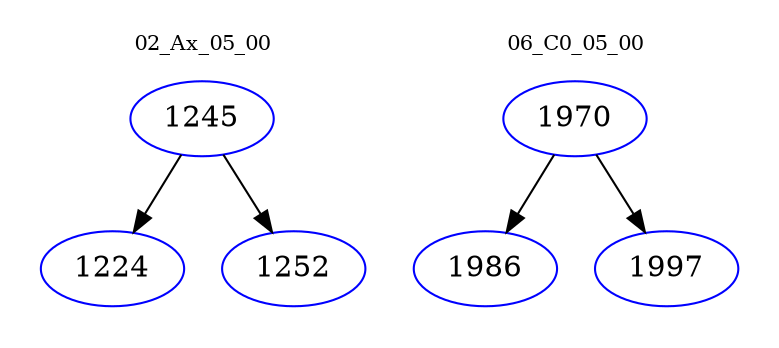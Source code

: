 digraph{
subgraph cluster_0 {
color = white
label = "02_Ax_05_00";
fontsize=10;
T0_1245 [label="1245", color="blue"]
T0_1245 -> T0_1224 [color="black"]
T0_1224 [label="1224", color="blue"]
T0_1245 -> T0_1252 [color="black"]
T0_1252 [label="1252", color="blue"]
}
subgraph cluster_1 {
color = white
label = "06_C0_05_00";
fontsize=10;
T1_1970 [label="1970", color="blue"]
T1_1970 -> T1_1986 [color="black"]
T1_1986 [label="1986", color="blue"]
T1_1970 -> T1_1997 [color="black"]
T1_1997 [label="1997", color="blue"]
}
}

